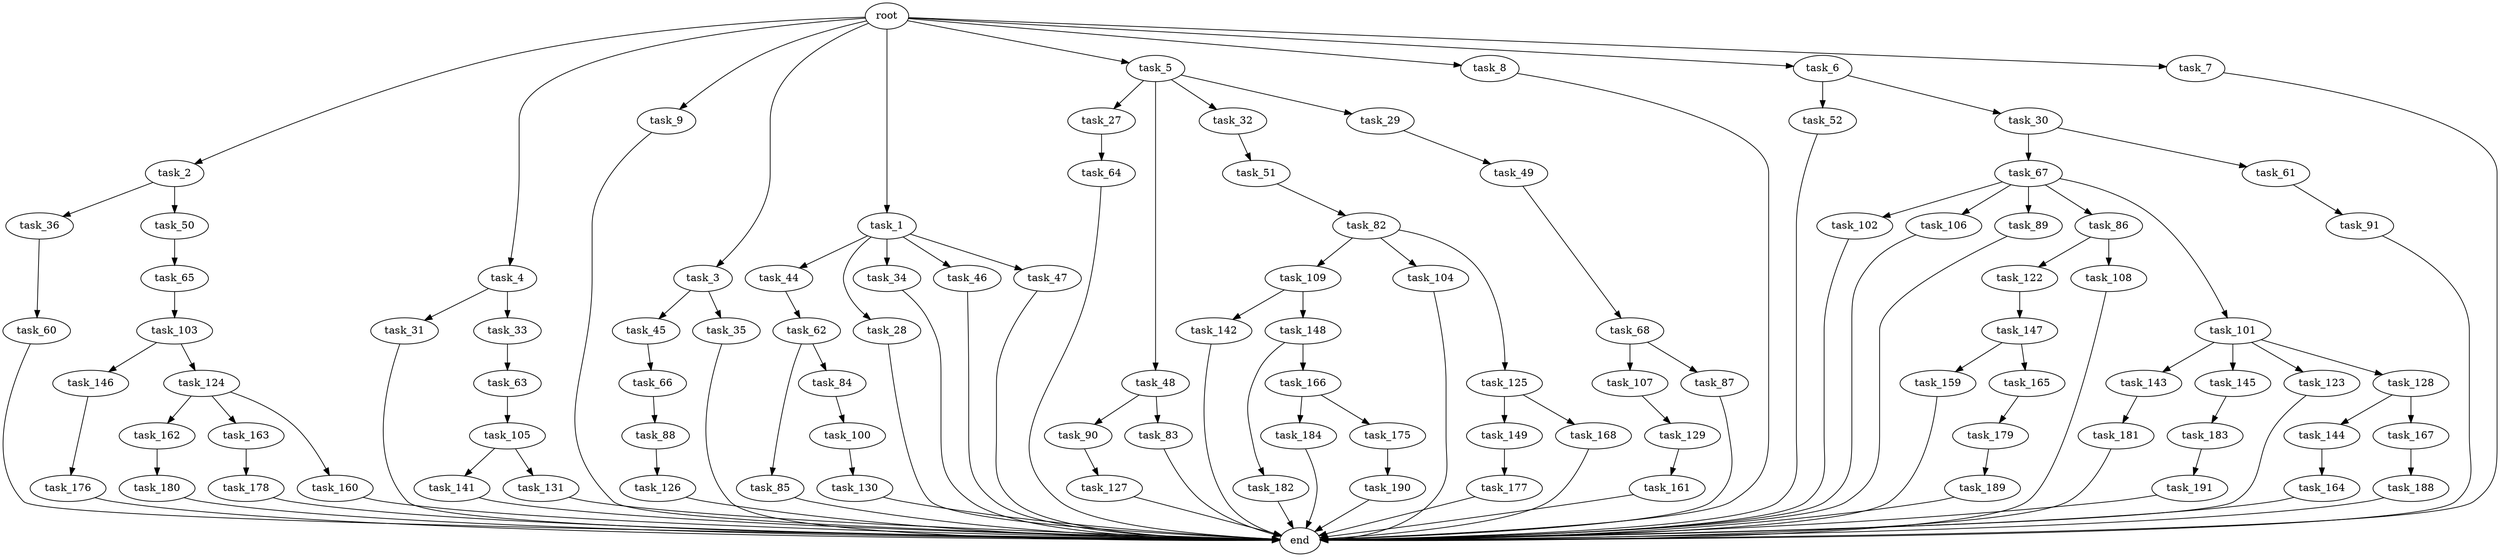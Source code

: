 digraph G {
  task_102 [size="274877906.944000"];
  task_65 [size="68719476.736000"];
  task_176 [size="154618822.656000"];
  task_142 [size="618475290.624000"];
  task_162 [size="154618822.656000"];
  task_149 [size="618475290.624000"];
  task_105 [size="841813590.016000"];
  task_182 [size="1099511627.776000"];
  task_166 [size="1099511627.776000"];
  task_45 [size="1391569403.904000"];
  task_163 [size="154618822.656000"];
  task_144 [size="1391569403.904000"];
  task_44 [size="1717986918.400000"];
  task_179 [size="274877906.944000"];
  task_36 [size="154618822.656000"];
  task_82 [size="68719476.736000"];
  task_28 [size="1717986918.400000"];
  task_50 [size="154618822.656000"];
  task_62 [size="618475290.624000"];
  task_167 [size="1391569403.904000"];
  task_146 [size="841813590.016000"];
  task_90 [size="1099511627.776000"];
  task_159 [size="429496729.600000"];
  task_106 [size="274877906.944000"];
  task_27 [size="274877906.944000"];
  task_168 [size="618475290.624000"];
  task_147 [size="1099511627.776000"];
  task_190 [size="618475290.624000"];
  task_122 [size="841813590.016000"];
  task_164 [size="841813590.016000"];
  task_126 [size="618475290.624000"];
  task_52 [size="1717986918.400000"];
  task_2 [size="2.048000"];
  task_67 [size="1099511627.776000"];
  task_109 [size="618475290.624000"];
  task_30 [size="1717986918.400000"];
  task_31 [size="841813590.016000"];
  task_130 [size="1391569403.904000"];
  task_160 [size="154618822.656000"];
  task_104 [size="618475290.624000"];
  task_33 [size="841813590.016000"];
  task_4 [size="2.048000"];
  task_48 [size="274877906.944000"];
  task_141 [size="429496729.600000"];
  task_85 [size="1717986918.400000"];
  task_35 [size="1391569403.904000"];
  task_103 [size="429496729.600000"];
  task_181 [size="1099511627.776000"];
  task_91 [size="618475290.624000"];
  task_89 [size="274877906.944000"];
  task_34 [size="1717986918.400000"];
  task_9 [size="2.048000"];
  task_32 [size="274877906.944000"];
  task_177 [size="618475290.624000"];
  task_143 [size="1391569403.904000"];
  task_3 [size="2.048000"];
  task_148 [size="618475290.624000"];
  task_86 [size="274877906.944000"];
  task_189 [size="1717986918.400000"];
  task_101 [size="274877906.944000"];
  task_1 [size="2.048000"];
  task_107 [size="618475290.624000"];
  task_60 [size="429496729.600000"];
  task_46 [size="1717986918.400000"];
  task_5 [size="2.048000"];
  task_108 [size="841813590.016000"];
  task_88 [size="154618822.656000"];
  end [size="0.000000"];
  task_8 [size="2.048000"];
  task_87 [size="618475290.624000"];
  task_64 [size="274877906.944000"];
  task_83 [size="1099511627.776000"];
  task_63 [size="618475290.624000"];
  task_183 [size="154618822.656000"];
  task_131 [size="429496729.600000"];
  task_127 [size="618475290.624000"];
  task_84 [size="1717986918.400000"];
  task_29 [size="274877906.944000"];
  task_145 [size="1391569403.904000"];
  task_178 [size="1099511627.776000"];
  root [size="0.000000"];
  task_47 [size="1717986918.400000"];
  task_123 [size="1391569403.904000"];
  task_184 [size="274877906.944000"];
  task_128 [size="1391569403.904000"];
  task_180 [size="68719476.736000"];
  task_6 [size="2.048000"];
  task_7 [size="2.048000"];
  task_191 [size="274877906.944000"];
  task_129 [size="1717986918.400000"];
  task_61 [size="1099511627.776000"];
  task_175 [size="274877906.944000"];
  task_188 [size="154618822.656000"];
  task_49 [size="1717986918.400000"];
  task_100 [size="618475290.624000"];
  task_165 [size="429496729.600000"];
  task_161 [size="154618822.656000"];
  task_51 [size="1391569403.904000"];
  task_125 [size="618475290.624000"];
  task_124 [size="841813590.016000"];
  task_68 [size="1099511627.776000"];
  task_66 [size="1391569403.904000"];

  task_102 -> end [size="1.000000"];
  task_65 -> task_103 [size="209715200.000000"];
  task_176 -> end [size="1.000000"];
  task_142 -> end [size="1.000000"];
  task_162 -> task_180 [size="33554432.000000"];
  task_149 -> task_177 [size="301989888.000000"];
  task_105 -> task_131 [size="209715200.000000"];
  task_105 -> task_141 [size="209715200.000000"];
  task_182 -> end [size="1.000000"];
  task_166 -> task_175 [size="134217728.000000"];
  task_166 -> task_184 [size="134217728.000000"];
  task_45 -> task_66 [size="679477248.000000"];
  task_163 -> task_178 [size="536870912.000000"];
  task_144 -> task_164 [size="411041792.000000"];
  task_44 -> task_62 [size="301989888.000000"];
  task_179 -> task_189 [size="838860800.000000"];
  task_36 -> task_60 [size="209715200.000000"];
  task_82 -> task_109 [size="301989888.000000"];
  task_82 -> task_104 [size="301989888.000000"];
  task_82 -> task_125 [size="301989888.000000"];
  task_28 -> end [size="1.000000"];
  task_50 -> task_65 [size="33554432.000000"];
  task_62 -> task_84 [size="838860800.000000"];
  task_62 -> task_85 [size="838860800.000000"];
  task_167 -> task_188 [size="75497472.000000"];
  task_146 -> task_176 [size="75497472.000000"];
  task_90 -> task_127 [size="301989888.000000"];
  task_159 -> end [size="1.000000"];
  task_106 -> end [size="1.000000"];
  task_27 -> task_64 [size="134217728.000000"];
  task_168 -> end [size="1.000000"];
  task_147 -> task_165 [size="209715200.000000"];
  task_147 -> task_159 [size="209715200.000000"];
  task_190 -> end [size="1.000000"];
  task_122 -> task_147 [size="536870912.000000"];
  task_164 -> end [size="1.000000"];
  task_126 -> end [size="1.000000"];
  task_52 -> end [size="1.000000"];
  task_2 -> task_36 [size="75497472.000000"];
  task_2 -> task_50 [size="75497472.000000"];
  task_67 -> task_86 [size="134217728.000000"];
  task_67 -> task_102 [size="134217728.000000"];
  task_67 -> task_101 [size="134217728.000000"];
  task_67 -> task_106 [size="134217728.000000"];
  task_67 -> task_89 [size="134217728.000000"];
  task_109 -> task_142 [size="301989888.000000"];
  task_109 -> task_148 [size="301989888.000000"];
  task_30 -> task_61 [size="536870912.000000"];
  task_30 -> task_67 [size="536870912.000000"];
  task_31 -> end [size="1.000000"];
  task_130 -> end [size="1.000000"];
  task_160 -> end [size="1.000000"];
  task_104 -> end [size="1.000000"];
  task_33 -> task_63 [size="301989888.000000"];
  task_4 -> task_33 [size="411041792.000000"];
  task_4 -> task_31 [size="411041792.000000"];
  task_48 -> task_90 [size="536870912.000000"];
  task_48 -> task_83 [size="536870912.000000"];
  task_141 -> end [size="1.000000"];
  task_85 -> end [size="1.000000"];
  task_35 -> end [size="1.000000"];
  task_103 -> task_124 [size="411041792.000000"];
  task_103 -> task_146 [size="411041792.000000"];
  task_181 -> end [size="1.000000"];
  task_91 -> end [size="1.000000"];
  task_89 -> end [size="1.000000"];
  task_34 -> end [size="1.000000"];
  task_9 -> end [size="1.000000"];
  task_32 -> task_51 [size="679477248.000000"];
  task_177 -> end [size="1.000000"];
  task_143 -> task_181 [size="536870912.000000"];
  task_3 -> task_45 [size="679477248.000000"];
  task_3 -> task_35 [size="679477248.000000"];
  task_148 -> task_166 [size="536870912.000000"];
  task_148 -> task_182 [size="536870912.000000"];
  task_86 -> task_122 [size="411041792.000000"];
  task_86 -> task_108 [size="411041792.000000"];
  task_189 -> end [size="1.000000"];
  task_101 -> task_128 [size="679477248.000000"];
  task_101 -> task_143 [size="679477248.000000"];
  task_101 -> task_123 [size="679477248.000000"];
  task_101 -> task_145 [size="679477248.000000"];
  task_1 -> task_28 [size="838860800.000000"];
  task_1 -> task_34 [size="838860800.000000"];
  task_1 -> task_44 [size="838860800.000000"];
  task_1 -> task_46 [size="838860800.000000"];
  task_1 -> task_47 [size="838860800.000000"];
  task_107 -> task_129 [size="838860800.000000"];
  task_60 -> end [size="1.000000"];
  task_46 -> end [size="1.000000"];
  task_5 -> task_29 [size="134217728.000000"];
  task_5 -> task_48 [size="134217728.000000"];
  task_5 -> task_32 [size="134217728.000000"];
  task_5 -> task_27 [size="134217728.000000"];
  task_108 -> end [size="1.000000"];
  task_88 -> task_126 [size="301989888.000000"];
  task_8 -> end [size="1.000000"];
  task_87 -> end [size="1.000000"];
  task_64 -> end [size="1.000000"];
  task_83 -> end [size="1.000000"];
  task_63 -> task_105 [size="411041792.000000"];
  task_183 -> task_191 [size="134217728.000000"];
  task_131 -> end [size="1.000000"];
  task_127 -> end [size="1.000000"];
  task_84 -> task_100 [size="301989888.000000"];
  task_29 -> task_49 [size="838860800.000000"];
  task_145 -> task_183 [size="75497472.000000"];
  task_178 -> end [size="1.000000"];
  root -> task_2 [size="1.000000"];
  root -> task_6 [size="1.000000"];
  root -> task_4 [size="1.000000"];
  root -> task_5 [size="1.000000"];
  root -> task_3 [size="1.000000"];
  root -> task_9 [size="1.000000"];
  root -> task_8 [size="1.000000"];
  root -> task_7 [size="1.000000"];
  root -> task_1 [size="1.000000"];
  task_47 -> end [size="1.000000"];
  task_123 -> end [size="1.000000"];
  task_184 -> end [size="1.000000"];
  task_128 -> task_144 [size="679477248.000000"];
  task_128 -> task_167 [size="679477248.000000"];
  task_180 -> end [size="1.000000"];
  task_6 -> task_30 [size="838860800.000000"];
  task_6 -> task_52 [size="838860800.000000"];
  task_7 -> end [size="1.000000"];
  task_191 -> end [size="1.000000"];
  task_129 -> task_161 [size="75497472.000000"];
  task_61 -> task_91 [size="301989888.000000"];
  task_175 -> task_190 [size="301989888.000000"];
  task_188 -> end [size="1.000000"];
  task_49 -> task_68 [size="536870912.000000"];
  task_100 -> task_130 [size="679477248.000000"];
  task_165 -> task_179 [size="134217728.000000"];
  task_161 -> end [size="1.000000"];
  task_51 -> task_82 [size="33554432.000000"];
  task_125 -> task_149 [size="301989888.000000"];
  task_125 -> task_168 [size="301989888.000000"];
  task_124 -> task_160 [size="75497472.000000"];
  task_124 -> task_163 [size="75497472.000000"];
  task_124 -> task_162 [size="75497472.000000"];
  task_68 -> task_107 [size="301989888.000000"];
  task_68 -> task_87 [size="301989888.000000"];
  task_66 -> task_88 [size="75497472.000000"];
}
